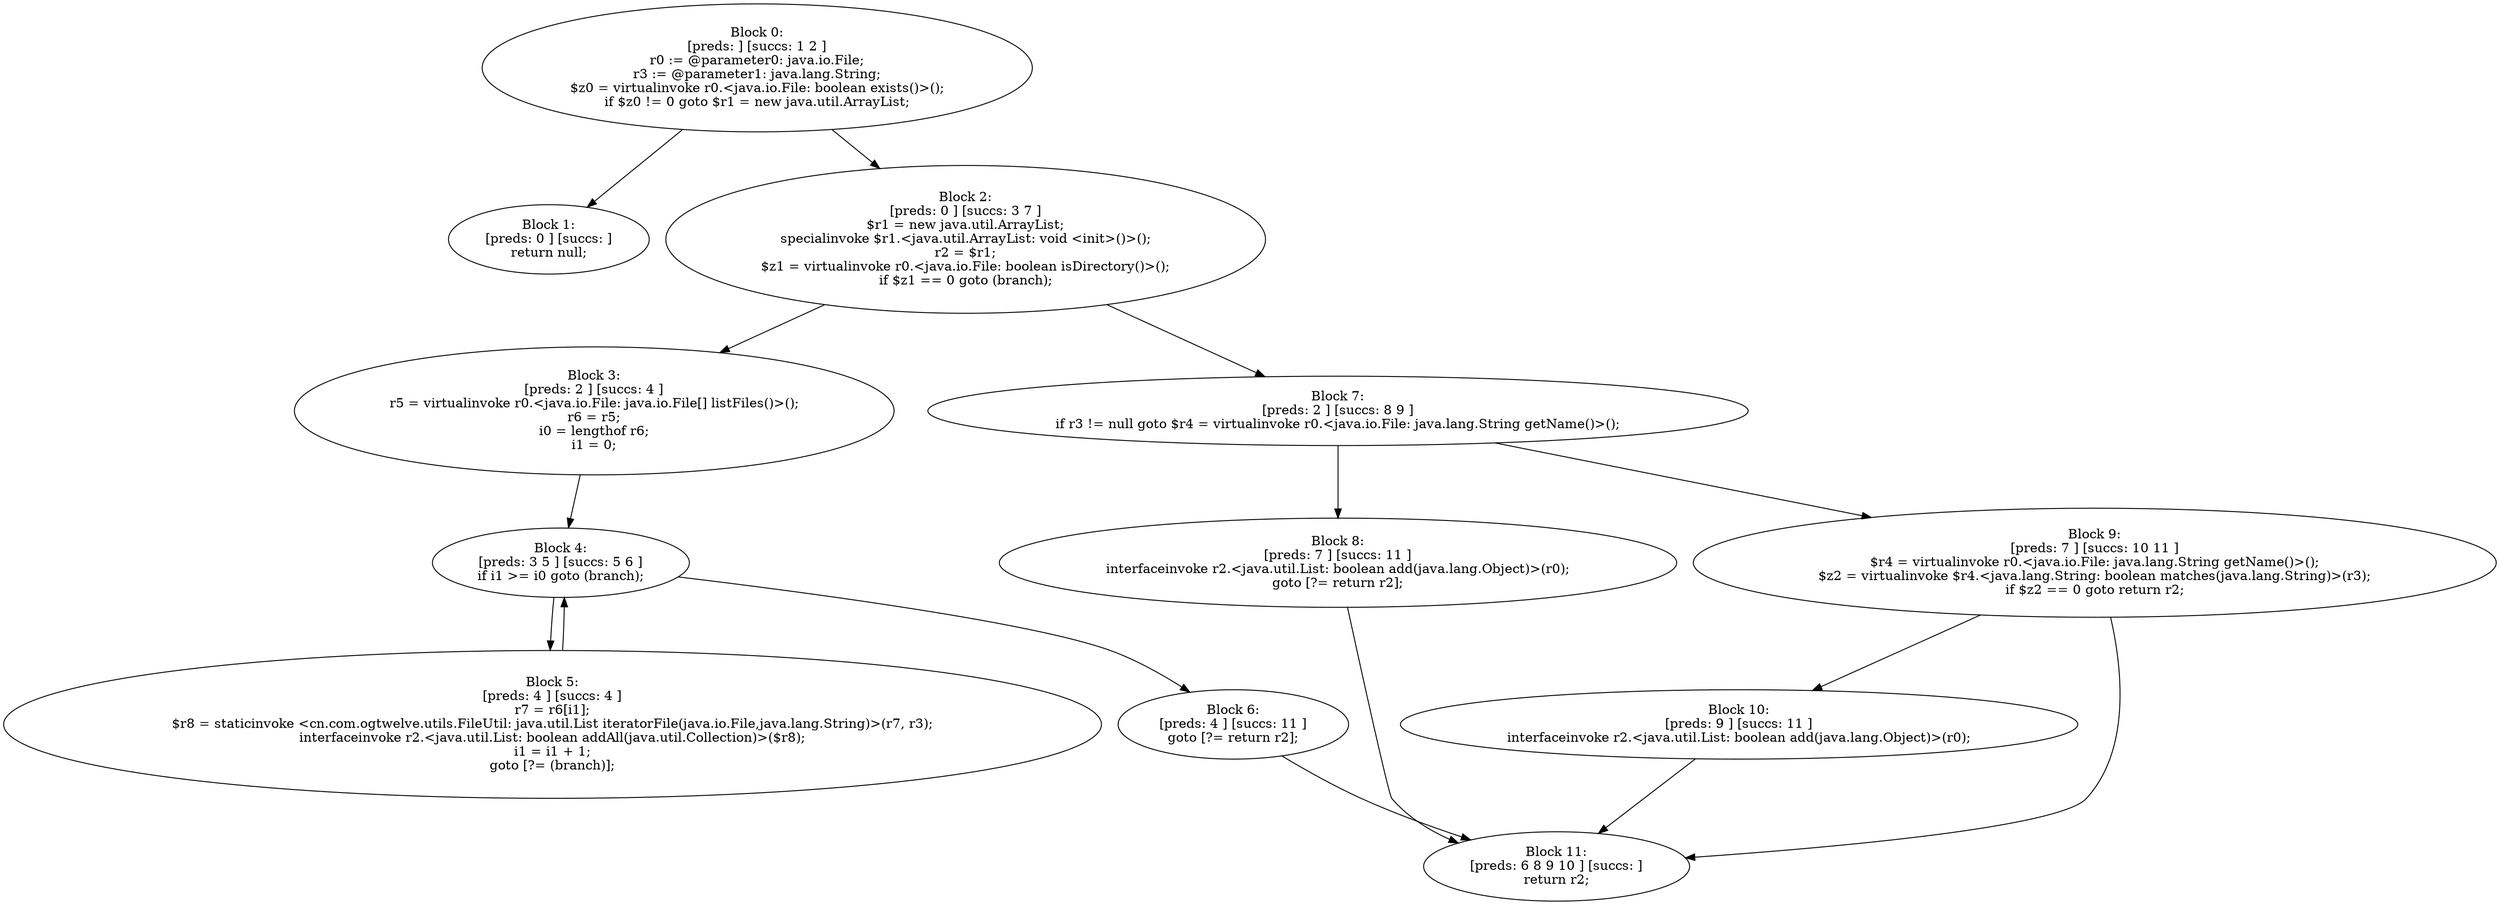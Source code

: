 digraph "unitGraph" {
    "Block 0:
[preds: ] [succs: 1 2 ]
r0 := @parameter0: java.io.File;
r3 := @parameter1: java.lang.String;
$z0 = virtualinvoke r0.<java.io.File: boolean exists()>();
if $z0 != 0 goto $r1 = new java.util.ArrayList;
"
    "Block 1:
[preds: 0 ] [succs: ]
return null;
"
    "Block 2:
[preds: 0 ] [succs: 3 7 ]
$r1 = new java.util.ArrayList;
specialinvoke $r1.<java.util.ArrayList: void <init>()>();
r2 = $r1;
$z1 = virtualinvoke r0.<java.io.File: boolean isDirectory()>();
if $z1 == 0 goto (branch);
"
    "Block 3:
[preds: 2 ] [succs: 4 ]
r5 = virtualinvoke r0.<java.io.File: java.io.File[] listFiles()>();
r6 = r5;
i0 = lengthof r6;
i1 = 0;
"
    "Block 4:
[preds: 3 5 ] [succs: 5 6 ]
if i1 >= i0 goto (branch);
"
    "Block 5:
[preds: 4 ] [succs: 4 ]
r7 = r6[i1];
$r8 = staticinvoke <cn.com.ogtwelve.utils.FileUtil: java.util.List iteratorFile(java.io.File,java.lang.String)>(r7, r3);
interfaceinvoke r2.<java.util.List: boolean addAll(java.util.Collection)>($r8);
i1 = i1 + 1;
goto [?= (branch)];
"
    "Block 6:
[preds: 4 ] [succs: 11 ]
goto [?= return r2];
"
    "Block 7:
[preds: 2 ] [succs: 8 9 ]
if r3 != null goto $r4 = virtualinvoke r0.<java.io.File: java.lang.String getName()>();
"
    "Block 8:
[preds: 7 ] [succs: 11 ]
interfaceinvoke r2.<java.util.List: boolean add(java.lang.Object)>(r0);
goto [?= return r2];
"
    "Block 9:
[preds: 7 ] [succs: 10 11 ]
$r4 = virtualinvoke r0.<java.io.File: java.lang.String getName()>();
$z2 = virtualinvoke $r4.<java.lang.String: boolean matches(java.lang.String)>(r3);
if $z2 == 0 goto return r2;
"
    "Block 10:
[preds: 9 ] [succs: 11 ]
interfaceinvoke r2.<java.util.List: boolean add(java.lang.Object)>(r0);
"
    "Block 11:
[preds: 6 8 9 10 ] [succs: ]
return r2;
"
    "Block 0:
[preds: ] [succs: 1 2 ]
r0 := @parameter0: java.io.File;
r3 := @parameter1: java.lang.String;
$z0 = virtualinvoke r0.<java.io.File: boolean exists()>();
if $z0 != 0 goto $r1 = new java.util.ArrayList;
"->"Block 1:
[preds: 0 ] [succs: ]
return null;
";
    "Block 0:
[preds: ] [succs: 1 2 ]
r0 := @parameter0: java.io.File;
r3 := @parameter1: java.lang.String;
$z0 = virtualinvoke r0.<java.io.File: boolean exists()>();
if $z0 != 0 goto $r1 = new java.util.ArrayList;
"->"Block 2:
[preds: 0 ] [succs: 3 7 ]
$r1 = new java.util.ArrayList;
specialinvoke $r1.<java.util.ArrayList: void <init>()>();
r2 = $r1;
$z1 = virtualinvoke r0.<java.io.File: boolean isDirectory()>();
if $z1 == 0 goto (branch);
";
    "Block 2:
[preds: 0 ] [succs: 3 7 ]
$r1 = new java.util.ArrayList;
specialinvoke $r1.<java.util.ArrayList: void <init>()>();
r2 = $r1;
$z1 = virtualinvoke r0.<java.io.File: boolean isDirectory()>();
if $z1 == 0 goto (branch);
"->"Block 3:
[preds: 2 ] [succs: 4 ]
r5 = virtualinvoke r0.<java.io.File: java.io.File[] listFiles()>();
r6 = r5;
i0 = lengthof r6;
i1 = 0;
";
    "Block 2:
[preds: 0 ] [succs: 3 7 ]
$r1 = new java.util.ArrayList;
specialinvoke $r1.<java.util.ArrayList: void <init>()>();
r2 = $r1;
$z1 = virtualinvoke r0.<java.io.File: boolean isDirectory()>();
if $z1 == 0 goto (branch);
"->"Block 7:
[preds: 2 ] [succs: 8 9 ]
if r3 != null goto $r4 = virtualinvoke r0.<java.io.File: java.lang.String getName()>();
";
    "Block 3:
[preds: 2 ] [succs: 4 ]
r5 = virtualinvoke r0.<java.io.File: java.io.File[] listFiles()>();
r6 = r5;
i0 = lengthof r6;
i1 = 0;
"->"Block 4:
[preds: 3 5 ] [succs: 5 6 ]
if i1 >= i0 goto (branch);
";
    "Block 4:
[preds: 3 5 ] [succs: 5 6 ]
if i1 >= i0 goto (branch);
"->"Block 5:
[preds: 4 ] [succs: 4 ]
r7 = r6[i1];
$r8 = staticinvoke <cn.com.ogtwelve.utils.FileUtil: java.util.List iteratorFile(java.io.File,java.lang.String)>(r7, r3);
interfaceinvoke r2.<java.util.List: boolean addAll(java.util.Collection)>($r8);
i1 = i1 + 1;
goto [?= (branch)];
";
    "Block 4:
[preds: 3 5 ] [succs: 5 6 ]
if i1 >= i0 goto (branch);
"->"Block 6:
[preds: 4 ] [succs: 11 ]
goto [?= return r2];
";
    "Block 5:
[preds: 4 ] [succs: 4 ]
r7 = r6[i1];
$r8 = staticinvoke <cn.com.ogtwelve.utils.FileUtil: java.util.List iteratorFile(java.io.File,java.lang.String)>(r7, r3);
interfaceinvoke r2.<java.util.List: boolean addAll(java.util.Collection)>($r8);
i1 = i1 + 1;
goto [?= (branch)];
"->"Block 4:
[preds: 3 5 ] [succs: 5 6 ]
if i1 >= i0 goto (branch);
";
    "Block 6:
[preds: 4 ] [succs: 11 ]
goto [?= return r2];
"->"Block 11:
[preds: 6 8 9 10 ] [succs: ]
return r2;
";
    "Block 7:
[preds: 2 ] [succs: 8 9 ]
if r3 != null goto $r4 = virtualinvoke r0.<java.io.File: java.lang.String getName()>();
"->"Block 8:
[preds: 7 ] [succs: 11 ]
interfaceinvoke r2.<java.util.List: boolean add(java.lang.Object)>(r0);
goto [?= return r2];
";
    "Block 7:
[preds: 2 ] [succs: 8 9 ]
if r3 != null goto $r4 = virtualinvoke r0.<java.io.File: java.lang.String getName()>();
"->"Block 9:
[preds: 7 ] [succs: 10 11 ]
$r4 = virtualinvoke r0.<java.io.File: java.lang.String getName()>();
$z2 = virtualinvoke $r4.<java.lang.String: boolean matches(java.lang.String)>(r3);
if $z2 == 0 goto return r2;
";
    "Block 8:
[preds: 7 ] [succs: 11 ]
interfaceinvoke r2.<java.util.List: boolean add(java.lang.Object)>(r0);
goto [?= return r2];
"->"Block 11:
[preds: 6 8 9 10 ] [succs: ]
return r2;
";
    "Block 9:
[preds: 7 ] [succs: 10 11 ]
$r4 = virtualinvoke r0.<java.io.File: java.lang.String getName()>();
$z2 = virtualinvoke $r4.<java.lang.String: boolean matches(java.lang.String)>(r3);
if $z2 == 0 goto return r2;
"->"Block 10:
[preds: 9 ] [succs: 11 ]
interfaceinvoke r2.<java.util.List: boolean add(java.lang.Object)>(r0);
";
    "Block 9:
[preds: 7 ] [succs: 10 11 ]
$r4 = virtualinvoke r0.<java.io.File: java.lang.String getName()>();
$z2 = virtualinvoke $r4.<java.lang.String: boolean matches(java.lang.String)>(r3);
if $z2 == 0 goto return r2;
"->"Block 11:
[preds: 6 8 9 10 ] [succs: ]
return r2;
";
    "Block 10:
[preds: 9 ] [succs: 11 ]
interfaceinvoke r2.<java.util.List: boolean add(java.lang.Object)>(r0);
"->"Block 11:
[preds: 6 8 9 10 ] [succs: ]
return r2;
";
}
